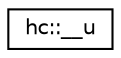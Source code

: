 digraph "Graphical Class Hierarchy"
{
  edge [fontname="Helvetica",fontsize="10",labelfontname="Helvetica",labelfontsize="10"];
  node [fontname="Helvetica",fontsize="10",shape=record];
  rankdir="LR";
  Node1 [label="hc::__u",height=0.2,width=0.4,color="black", fillcolor="white", style="filled",URL="$unionhc_1_1____u.html"];
}
